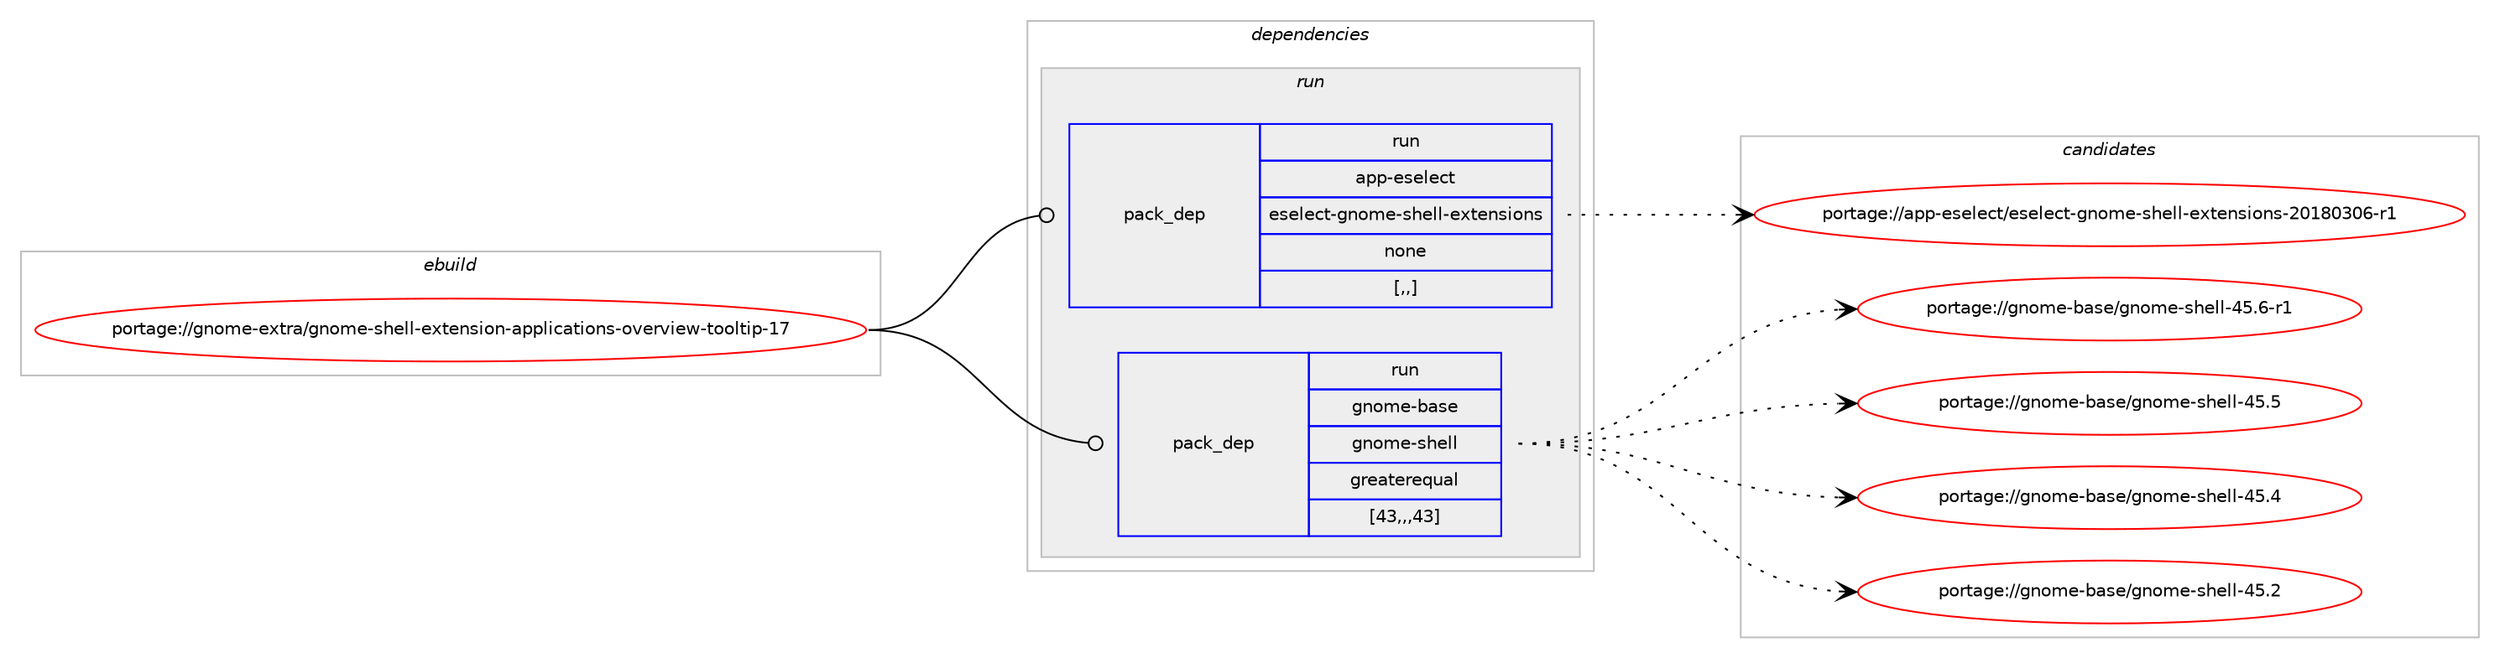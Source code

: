 digraph prolog {

# *************
# Graph options
# *************

newrank=true;
concentrate=true;
compound=true;
graph [rankdir=LR,fontname=Helvetica,fontsize=10,ranksep=1.5];#, ranksep=2.5, nodesep=0.2];
edge  [arrowhead=vee];
node  [fontname=Helvetica,fontsize=10];

# **********
# The ebuild
# **********

subgraph cluster_leftcol {
color=gray;
label=<<i>ebuild</i>>;
id [label="portage://gnome-extra/gnome-shell-extension-applications-overview-tooltip-17", color=red, width=4, href="../gnome-extra/gnome-shell-extension-applications-overview-tooltip-17.svg"];
}

# ****************
# The dependencies
# ****************

subgraph cluster_midcol {
color=gray;
label=<<i>dependencies</i>>;
subgraph cluster_compile {
fillcolor="#eeeeee";
style=filled;
label=<<i>compile</i>>;
}
subgraph cluster_compileandrun {
fillcolor="#eeeeee";
style=filled;
label=<<i>compile and run</i>>;
}
subgraph cluster_run {
fillcolor="#eeeeee";
style=filled;
label=<<i>run</i>>;
subgraph pack172875 {
dependency240162 [label=<<TABLE BORDER="0" CELLBORDER="1" CELLSPACING="0" CELLPADDING="4" WIDTH="220"><TR><TD ROWSPAN="6" CELLPADDING="30">pack_dep</TD></TR><TR><TD WIDTH="110">run</TD></TR><TR><TD>app-eselect</TD></TR><TR><TD>eselect-gnome-shell-extensions</TD></TR><TR><TD>none</TD></TR><TR><TD>[,,]</TD></TR></TABLE>>, shape=none, color=blue];
}
id:e -> dependency240162:w [weight=20,style="solid",arrowhead="odot"];
subgraph pack172876 {
dependency240163 [label=<<TABLE BORDER="0" CELLBORDER="1" CELLSPACING="0" CELLPADDING="4" WIDTH="220"><TR><TD ROWSPAN="6" CELLPADDING="30">pack_dep</TD></TR><TR><TD WIDTH="110">run</TD></TR><TR><TD>gnome-base</TD></TR><TR><TD>gnome-shell</TD></TR><TR><TD>greaterequal</TD></TR><TR><TD>[43,,,43]</TD></TR></TABLE>>, shape=none, color=blue];
}
id:e -> dependency240163:w [weight=20,style="solid",arrowhead="odot"];
}
}

# **************
# The candidates
# **************

subgraph cluster_choices {
rank=same;
color=gray;
label=<<i>candidates</i>>;

subgraph choice172875 {
color=black;
nodesep=1;
choice97112112451011151011081019911647101115101108101991164510311011110910145115104101108108451011201161011101151051111101154550484956485148544511449 [label="portage://app-eselect/eselect-gnome-shell-extensions-20180306-r1", color=red, width=4,href="../app-eselect/eselect-gnome-shell-extensions-20180306-r1.svg"];
dependency240162:e -> choice97112112451011151011081019911647101115101108101991164510311011110910145115104101108108451011201161011101151051111101154550484956485148544511449:w [style=dotted,weight="100"];
}
subgraph choice172876 {
color=black;
nodesep=1;
choice103110111109101459897115101471031101111091014511510410110810845525346544511449 [label="portage://gnome-base/gnome-shell-45.6-r1", color=red, width=4,href="../gnome-base/gnome-shell-45.6-r1.svg"];
choice10311011110910145989711510147103110111109101451151041011081084552534653 [label="portage://gnome-base/gnome-shell-45.5", color=red, width=4,href="../gnome-base/gnome-shell-45.5.svg"];
choice10311011110910145989711510147103110111109101451151041011081084552534652 [label="portage://gnome-base/gnome-shell-45.4", color=red, width=4,href="../gnome-base/gnome-shell-45.4.svg"];
choice10311011110910145989711510147103110111109101451151041011081084552534650 [label="portage://gnome-base/gnome-shell-45.2", color=red, width=4,href="../gnome-base/gnome-shell-45.2.svg"];
dependency240163:e -> choice103110111109101459897115101471031101111091014511510410110810845525346544511449:w [style=dotted,weight="100"];
dependency240163:e -> choice10311011110910145989711510147103110111109101451151041011081084552534653:w [style=dotted,weight="100"];
dependency240163:e -> choice10311011110910145989711510147103110111109101451151041011081084552534652:w [style=dotted,weight="100"];
dependency240163:e -> choice10311011110910145989711510147103110111109101451151041011081084552534650:w [style=dotted,weight="100"];
}
}

}
